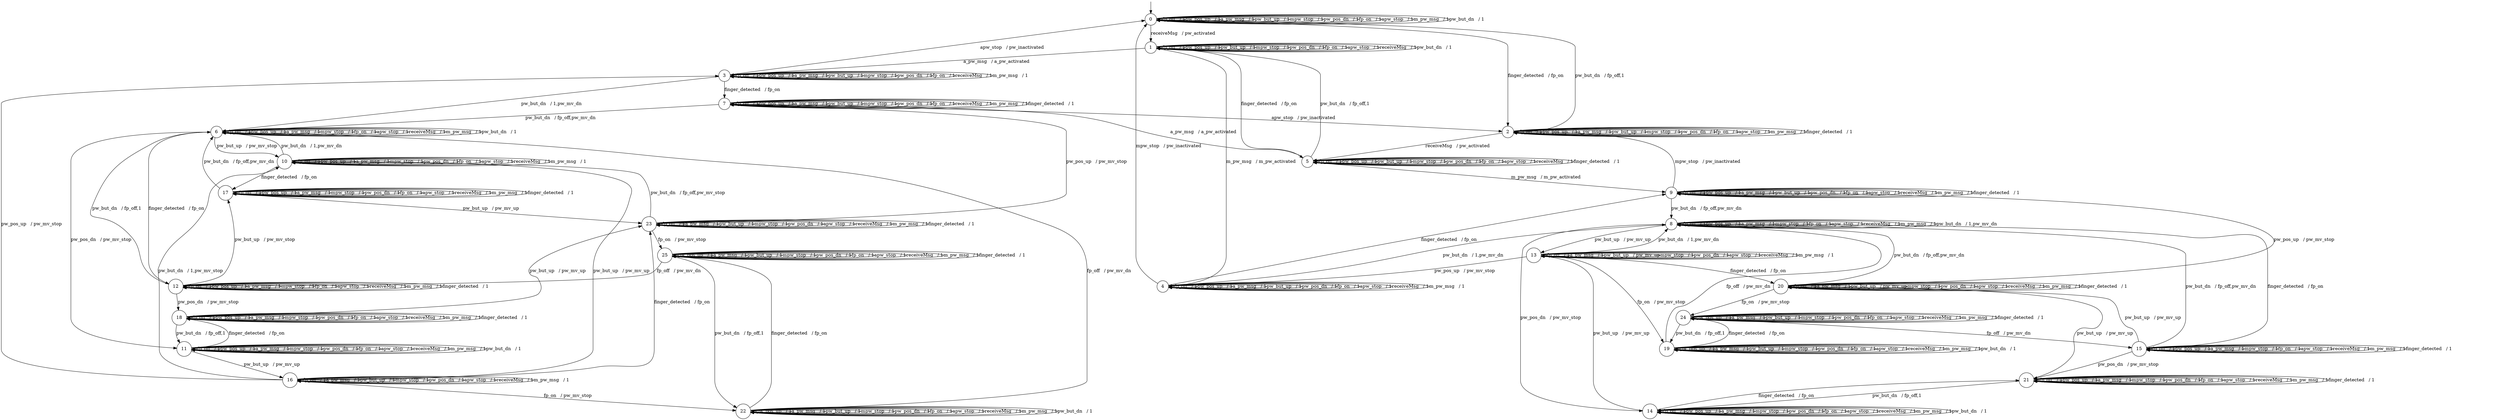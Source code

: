 digraph g {

	s0 [shape="circle" label="0"];
	s1 [shape="circle" label="1"];
	s2 [shape="circle" label="2"];
	s3 [shape="circle" label="3"];
	s4 [shape="circle" label="4"];
	s5 [shape="circle" label="5"];
	s6 [shape="circle" label="6"];
	s7 [shape="circle" label="7"];
	s8 [shape="circle" label="8"];
	s9 [shape="circle" label="9"];
	s10 [shape="circle" label="10"];
	s11 [shape="circle" label="11"];
	s12 [shape="circle" label="12"];
	s13 [shape="circle" label="13"];
	s14 [shape="circle" label="14"];
	s15 [shape="circle" label="15"];
	s16 [shape="circle" label="16"];
	s17 [shape="circle" label="17"];
	s18 [shape="circle" label="18"];
	s19 [shape="circle" label="19"];
	s20 [shape="circle" label="20"];
	s21 [shape="circle" label="21"];
	s22 [shape="circle" label="22"];
	s23 [shape="circle" label="23"];
	s24 [shape="circle" label="24"];
	s25 [shape="circle" label="25"];
	s0 -> s0 [label="fp_off   / 1"];
	s0 -> s0 [label="pw_pos_up   / 1"];
	s0 -> s0 [label="a_pw_msg   / 1"];
	s0 -> s0 [label="pw_but_up   / 1"];
	s0 -> s0 [label="mpw_stop   / 1"];
	s0 -> s0 [label="pw_pos_dn   / 1"];
	s0 -> s0 [label="fp_on   / 1"];
	s0 -> s0 [label="apw_stop   / 1"];
	s0 -> s1 [label="receiveMsg   / pw_activated"];
	s0 -> s0 [label="m_pw_msg   / 1"];
	s0 -> s0 [label="pw_but_dn   / 1"];
	s0 -> s2 [label="finger_detected   / fp_on"];
	s1 -> s1 [label="fp_off   / 1"];
	s1 -> s1 [label="pw_pos_up   / 1"];
	s1 -> s3 [label="a_pw_msg   / a_pw_activated"];
	s1 -> s1 [label="pw_but_up   / 1"];
	s1 -> s1 [label="mpw_stop   / 1"];
	s1 -> s1 [label="pw_pos_dn   / 1"];
	s1 -> s1 [label="fp_on   / 1"];
	s1 -> s1 [label="apw_stop   / 1"];
	s1 -> s1 [label="receiveMsg   / 1"];
	s1 -> s4 [label="m_pw_msg   / m_pw_activated"];
	s1 -> s1 [label="pw_but_dn   / 1"];
	s1 -> s5 [label="finger_detected   / fp_on"];
	s2 -> s2 [label="fp_off   / 1"];
	s2 -> s2 [label="pw_pos_up   / 1"];
	s2 -> s2 [label="a_pw_msg   / 1"];
	s2 -> s2 [label="pw_but_up   / 1"];
	s2 -> s2 [label="mpw_stop   / 1"];
	s2 -> s2 [label="pw_pos_dn   / 1"];
	s2 -> s2 [label="fp_on   / 1"];
	s2 -> s2 [label="apw_stop   / 1"];
	s2 -> s5 [label="receiveMsg   / pw_activated"];
	s2 -> s2 [label="m_pw_msg   / 1"];
	s2 -> s0 [label="pw_but_dn   / fp_off,1"];
	s2 -> s2 [label="finger_detected   / 1"];
	s3 -> s3 [label="fp_off   / 1"];
	s3 -> s3 [label="pw_pos_up   / 1"];
	s3 -> s3 [label="a_pw_msg   / 1"];
	s3 -> s3 [label="pw_but_up   / 1"];
	s3 -> s3 [label="mpw_stop   / 1"];
	s3 -> s3 [label="pw_pos_dn   / 1"];
	s3 -> s3 [label="fp_on   / 1"];
	s3 -> s0 [label="apw_stop   / pw_inactivated"];
	s3 -> s3 [label="receiveMsg   / 1"];
	s3 -> s3 [label="m_pw_msg   / 1"];
	s3 -> s6 [label="pw_but_dn   / 1,pw_mv_dn"];
	s3 -> s7 [label="finger_detected   / fp_on"];
	s4 -> s4 [label="fp_off   / 1"];
	s4 -> s4 [label="pw_pos_up   / 1"];
	s4 -> s4 [label="a_pw_msg   / 1"];
	s4 -> s4 [label="pw_but_up   / 1"];
	s4 -> s0 [label="mpw_stop   / pw_inactivated"];
	s4 -> s4 [label="pw_pos_dn   / 1"];
	s4 -> s4 [label="fp_on   / 1"];
	s4 -> s4 [label="apw_stop   / 1"];
	s4 -> s4 [label="receiveMsg   / 1"];
	s4 -> s4 [label="m_pw_msg   / 1"];
	s4 -> s8 [label="pw_but_dn   / 1,pw_mv_dn"];
	s4 -> s9 [label="finger_detected   / fp_on"];
	s5 -> s5 [label="fp_off   / 1"];
	s5 -> s5 [label="pw_pos_up   / 1"];
	s5 -> s7 [label="a_pw_msg   / a_pw_activated"];
	s5 -> s5 [label="pw_but_up   / 1"];
	s5 -> s5 [label="mpw_stop   / 1"];
	s5 -> s5 [label="pw_pos_dn   / 1"];
	s5 -> s5 [label="fp_on   / 1"];
	s5 -> s5 [label="apw_stop   / 1"];
	s5 -> s5 [label="receiveMsg   / 1"];
	s5 -> s9 [label="m_pw_msg   / m_pw_activated"];
	s5 -> s1 [label="pw_but_dn   / fp_off,1"];
	s5 -> s5 [label="finger_detected   / 1"];
	s6 -> s6 [label="fp_off   / 1"];
	s6 -> s6 [label="pw_pos_up   / 1"];
	s6 -> s6 [label="a_pw_msg   / 1"];
	s6 -> s10 [label="pw_but_up   / pw_mv_stop"];
	s6 -> s6 [label="mpw_stop   / 1"];
	s6 -> s11 [label="pw_pos_dn   / pw_mv_stop"];
	s6 -> s6 [label="fp_on   / 1"];
	s6 -> s6 [label="apw_stop   / 1"];
	s6 -> s6 [label="receiveMsg   / 1"];
	s6 -> s6 [label="m_pw_msg   / 1"];
	s6 -> s6 [label="pw_but_dn   / 1"];
	s6 -> s12 [label="finger_detected   / fp_on"];
	s7 -> s7 [label="fp_off   / 1"];
	s7 -> s7 [label="pw_pos_up   / 1"];
	s7 -> s7 [label="a_pw_msg   / 1"];
	s7 -> s7 [label="pw_but_up   / 1"];
	s7 -> s7 [label="mpw_stop   / 1"];
	s7 -> s7 [label="pw_pos_dn   / 1"];
	s7 -> s7 [label="fp_on   / 1"];
	s7 -> s2 [label="apw_stop   / pw_inactivated"];
	s7 -> s7 [label="receiveMsg   / 1"];
	s7 -> s7 [label="m_pw_msg   / 1"];
	s7 -> s6 [label="pw_but_dn   / fp_off,pw_mv_dn"];
	s7 -> s7 [label="finger_detected   / 1"];
	s8 -> s8 [label="fp_off   / 1"];
	s8 -> s8 [label="pw_pos_up   / 1"];
	s8 -> s8 [label="a_pw_msg   / 1"];
	s8 -> s13 [label="pw_but_up   / pw_mv_up"];
	s8 -> s8 [label="mpw_stop   / 1"];
	s8 -> s14 [label="pw_pos_dn   / pw_mv_stop"];
	s8 -> s8 [label="fp_on   / 1"];
	s8 -> s8 [label="apw_stop   / 1"];
	s8 -> s8 [label="receiveMsg   / 1"];
	s8 -> s8 [label="m_pw_msg   / 1"];
	s8 -> s8 [label="pw_but_dn   / 1,pw_mv_dn"];
	s8 -> s15 [label="finger_detected   / fp_on"];
	s9 -> s9 [label="fp_off   / 1"];
	s9 -> s9 [label="pw_pos_up   / 1"];
	s9 -> s9 [label="a_pw_msg   / 1"];
	s9 -> s9 [label="pw_but_up   / 1"];
	s9 -> s2 [label="mpw_stop   / pw_inactivated"];
	s9 -> s9 [label="pw_pos_dn   / 1"];
	s9 -> s9 [label="fp_on   / 1"];
	s9 -> s9 [label="apw_stop   / 1"];
	s9 -> s9 [label="receiveMsg   / 1"];
	s9 -> s9 [label="m_pw_msg   / 1"];
	s9 -> s8 [label="pw_but_dn   / fp_off,pw_mv_dn"];
	s9 -> s9 [label="finger_detected   / 1"];
	s10 -> s10 [label="fp_off   / 1"];
	s10 -> s10 [label="pw_pos_up   / 1"];
	s10 -> s10 [label="a_pw_msg   / 1"];
	s10 -> s16 [label="pw_but_up   / pw_mv_up"];
	s10 -> s10 [label="mpw_stop   / 1"];
	s10 -> s10 [label="pw_pos_dn   / 1"];
	s10 -> s10 [label="fp_on   / 1"];
	s10 -> s10 [label="apw_stop   / 1"];
	s10 -> s10 [label="receiveMsg   / 1"];
	s10 -> s10 [label="m_pw_msg   / 1"];
	s10 -> s6 [label="pw_but_dn   / 1,pw_mv_dn"];
	s10 -> s17 [label="finger_detected   / fp_on"];
	s11 -> s11 [label="fp_off   / 1"];
	s11 -> s11 [label="pw_pos_up   / 1"];
	s11 -> s11 [label="a_pw_msg   / 1"];
	s11 -> s16 [label="pw_but_up   / pw_mv_up"];
	s11 -> s11 [label="mpw_stop   / 1"];
	s11 -> s11 [label="pw_pos_dn   / 1"];
	s11 -> s11 [label="fp_on   / 1"];
	s11 -> s11 [label="apw_stop   / 1"];
	s11 -> s11 [label="receiveMsg   / 1"];
	s11 -> s11 [label="m_pw_msg   / 1"];
	s11 -> s11 [label="pw_but_dn   / 1"];
	s11 -> s18 [label="finger_detected   / fp_on"];
	s12 -> s12 [label="fp_off   / 1"];
	s12 -> s12 [label="pw_pos_up   / 1"];
	s12 -> s12 [label="a_pw_msg   / 1"];
	s12 -> s17 [label="pw_but_up   / pw_mv_stop"];
	s12 -> s12 [label="mpw_stop   / 1"];
	s12 -> s18 [label="pw_pos_dn   / pw_mv_stop"];
	s12 -> s12 [label="fp_on   / 1"];
	s12 -> s12 [label="apw_stop   / 1"];
	s12 -> s12 [label="receiveMsg   / 1"];
	s12 -> s12 [label="m_pw_msg   / 1"];
	s12 -> s6 [label="pw_but_dn   / fp_off,1"];
	s12 -> s12 [label="finger_detected   / 1"];
	s13 -> s13 [label="fp_off   / 1"];
	s13 -> s4 [label="pw_pos_up   / pw_mv_stop"];
	s13 -> s13 [label="a_pw_msg   / 1"];
	s13 -> s13 [label="pw_but_up   / pw_mv_up"];
	s13 -> s13 [label="mpw_stop   / 1"];
	s13 -> s13 [label="pw_pos_dn   / 1"];
	s13 -> s19 [label="fp_on   / pw_mv_stop"];
	s13 -> s13 [label="apw_stop   / 1"];
	s13 -> s13 [label="receiveMsg   / 1"];
	s13 -> s13 [label="m_pw_msg   / 1"];
	s13 -> s8 [label="pw_but_dn   / 1,pw_mv_dn"];
	s13 -> s20 [label="finger_detected   / fp_on"];
	s14 -> s14 [label="fp_off   / 1"];
	s14 -> s14 [label="pw_pos_up   / 1"];
	s14 -> s14 [label="a_pw_msg   / 1"];
	s14 -> s13 [label="pw_but_up   / pw_mv_up"];
	s14 -> s14 [label="mpw_stop   / 1"];
	s14 -> s14 [label="pw_pos_dn   / 1"];
	s14 -> s14 [label="fp_on   / 1"];
	s14 -> s14 [label="apw_stop   / 1"];
	s14 -> s14 [label="receiveMsg   / 1"];
	s14 -> s14 [label="m_pw_msg   / 1"];
	s14 -> s14 [label="pw_but_dn   / 1"];
	s14 -> s21 [label="finger_detected   / fp_on"];
	s15 -> s15 [label="fp_off   / 1"];
	s15 -> s15 [label="pw_pos_up   / 1"];
	s15 -> s15 [label="a_pw_msg   / 1"];
	s15 -> s20 [label="pw_but_up   / pw_mv_up"];
	s15 -> s15 [label="mpw_stop   / 1"];
	s15 -> s21 [label="pw_pos_dn   / pw_mv_stop"];
	s15 -> s15 [label="fp_on   / 1"];
	s15 -> s15 [label="apw_stop   / 1"];
	s15 -> s15 [label="receiveMsg   / 1"];
	s15 -> s15 [label="m_pw_msg   / 1"];
	s15 -> s8 [label="pw_but_dn   / fp_off,pw_mv_dn"];
	s15 -> s15 [label="finger_detected   / 1"];
	s16 -> s16 [label="fp_off   / 1"];
	s16 -> s3 [label="pw_pos_up   / pw_mv_stop"];
	s16 -> s16 [label="a_pw_msg   / 1"];
	s16 -> s16 [label="pw_but_up   / 1"];
	s16 -> s16 [label="mpw_stop   / 1"];
	s16 -> s16 [label="pw_pos_dn   / 1"];
	s16 -> s22 [label="fp_on   / pw_mv_stop"];
	s16 -> s16 [label="apw_stop   / 1"];
	s16 -> s16 [label="receiveMsg   / 1"];
	s16 -> s16 [label="m_pw_msg   / 1"];
	s16 -> s10 [label="pw_but_dn   / 1,pw_mv_stop"];
	s16 -> s23 [label="finger_detected   / fp_on"];
	s17 -> s17 [label="fp_off   / 1"];
	s17 -> s17 [label="pw_pos_up   / 1"];
	s17 -> s17 [label="a_pw_msg   / 1"];
	s17 -> s23 [label="pw_but_up   / pw_mv_up"];
	s17 -> s17 [label="mpw_stop   / 1"];
	s17 -> s17 [label="pw_pos_dn   / 1"];
	s17 -> s17 [label="fp_on   / 1"];
	s17 -> s17 [label="apw_stop   / 1"];
	s17 -> s17 [label="receiveMsg   / 1"];
	s17 -> s17 [label="m_pw_msg   / 1"];
	s17 -> s6 [label="pw_but_dn   / fp_off,pw_mv_dn"];
	s17 -> s17 [label="finger_detected   / 1"];
	s18 -> s18 [label="fp_off   / 1"];
	s18 -> s18 [label="pw_pos_up   / 1"];
	s18 -> s18 [label="a_pw_msg   / 1"];
	s18 -> s23 [label="pw_but_up   / pw_mv_up"];
	s18 -> s18 [label="mpw_stop   / 1"];
	s18 -> s18 [label="pw_pos_dn   / 1"];
	s18 -> s18 [label="fp_on   / 1"];
	s18 -> s18 [label="apw_stop   / 1"];
	s18 -> s18 [label="receiveMsg   / 1"];
	s18 -> s18 [label="m_pw_msg   / 1"];
	s18 -> s11 [label="pw_but_dn   / fp_off,1"];
	s18 -> s18 [label="finger_detected   / 1"];
	s19 -> s8 [label="fp_off   / pw_mv_dn"];
	s19 -> s19 [label="pw_pos_up   / 1"];
	s19 -> s19 [label="a_pw_msg   / 1"];
	s19 -> s19 [label="pw_but_up   / 1"];
	s19 -> s19 [label="mpw_stop   / 1"];
	s19 -> s19 [label="pw_pos_dn   / 1"];
	s19 -> s19 [label="fp_on   / 1"];
	s19 -> s19 [label="apw_stop   / 1"];
	s19 -> s19 [label="receiveMsg   / 1"];
	s19 -> s19 [label="m_pw_msg   / 1"];
	s19 -> s19 [label="pw_but_dn   / 1"];
	s19 -> s24 [label="finger_detected   / fp_on"];
	s20 -> s20 [label="fp_off   / 1"];
	s20 -> s9 [label="pw_pos_up   / pw_mv_stop"];
	s20 -> s20 [label="a_pw_msg   / 1"];
	s20 -> s20 [label="pw_but_up   / pw_mv_up"];
	s20 -> s20 [label="mpw_stop   / 1"];
	s20 -> s20 [label="pw_pos_dn   / 1"];
	s20 -> s24 [label="fp_on   / pw_mv_stop"];
	s20 -> s20 [label="apw_stop   / 1"];
	s20 -> s20 [label="receiveMsg   / 1"];
	s20 -> s20 [label="m_pw_msg   / 1"];
	s20 -> s8 [label="pw_but_dn   / fp_off,pw_mv_dn"];
	s20 -> s20 [label="finger_detected   / 1"];
	s21 -> s21 [label="fp_off   / 1"];
	s21 -> s21 [label="pw_pos_up   / 1"];
	s21 -> s21 [label="a_pw_msg   / 1"];
	s21 -> s20 [label="pw_but_up   / pw_mv_up"];
	s21 -> s21 [label="mpw_stop   / 1"];
	s21 -> s21 [label="pw_pos_dn   / 1"];
	s21 -> s21 [label="fp_on   / 1"];
	s21 -> s21 [label="apw_stop   / 1"];
	s21 -> s21 [label="receiveMsg   / 1"];
	s21 -> s21 [label="m_pw_msg   / 1"];
	s21 -> s14 [label="pw_but_dn   / fp_off,1"];
	s21 -> s21 [label="finger_detected   / 1"];
	s22 -> s6 [label="fp_off   / pw_mv_dn"];
	s22 -> s22 [label="pw_pos_up   / 1"];
	s22 -> s22 [label="a_pw_msg   / 1"];
	s22 -> s22 [label="pw_but_up   / 1"];
	s22 -> s22 [label="mpw_stop   / 1"];
	s22 -> s22 [label="pw_pos_dn   / 1"];
	s22 -> s22 [label="fp_on   / 1"];
	s22 -> s22 [label="apw_stop   / 1"];
	s22 -> s22 [label="receiveMsg   / 1"];
	s22 -> s22 [label="m_pw_msg   / 1"];
	s22 -> s22 [label="pw_but_dn   / 1"];
	s22 -> s25 [label="finger_detected   / fp_on"];
	s23 -> s23 [label="fp_off   / 1"];
	s23 -> s7 [label="pw_pos_up   / pw_mv_stop"];
	s23 -> s23 [label="a_pw_msg   / 1"];
	s23 -> s23 [label="pw_but_up   / 1"];
	s23 -> s23 [label="mpw_stop   / 1"];
	s23 -> s23 [label="pw_pos_dn   / 1"];
	s23 -> s25 [label="fp_on   / pw_mv_stop"];
	s23 -> s23 [label="apw_stop   / 1"];
	s23 -> s23 [label="receiveMsg   / 1"];
	s23 -> s23 [label="m_pw_msg   / 1"];
	s23 -> s10 [label="pw_but_dn   / fp_off,pw_mv_stop"];
	s23 -> s23 [label="finger_detected   / 1"];
	s24 -> s15 [label="fp_off   / pw_mv_dn"];
	s24 -> s24 [label="pw_pos_up   / 1"];
	s24 -> s24 [label="a_pw_msg   / 1"];
	s24 -> s24 [label="pw_but_up   / 1"];
	s24 -> s24 [label="mpw_stop   / 1"];
	s24 -> s24 [label="pw_pos_dn   / 1"];
	s24 -> s24 [label="fp_on   / 1"];
	s24 -> s24 [label="apw_stop   / 1"];
	s24 -> s24 [label="receiveMsg   / 1"];
	s24 -> s24 [label="m_pw_msg   / 1"];
	s24 -> s19 [label="pw_but_dn   / fp_off,1"];
	s24 -> s24 [label="finger_detected   / 1"];
	s25 -> s12 [label="fp_off   / pw_mv_dn"];
	s25 -> s25 [label="pw_pos_up   / 1"];
	s25 -> s25 [label="a_pw_msg   / 1"];
	s25 -> s25 [label="pw_but_up   / 1"];
	s25 -> s25 [label="mpw_stop   / 1"];
	s25 -> s25 [label="pw_pos_dn   / 1"];
	s25 -> s25 [label="fp_on   / 1"];
	s25 -> s25 [label="apw_stop   / 1"];
	s25 -> s25 [label="receiveMsg   / 1"];
	s25 -> s25 [label="m_pw_msg   / 1"];
	s25 -> s22 [label="pw_but_dn   / fp_off,1"];
	s25 -> s25 [label="finger_detected   / 1"];

__start0 [label="" shape="none" width="0" height="0"];
__start0 -> s0;

}
